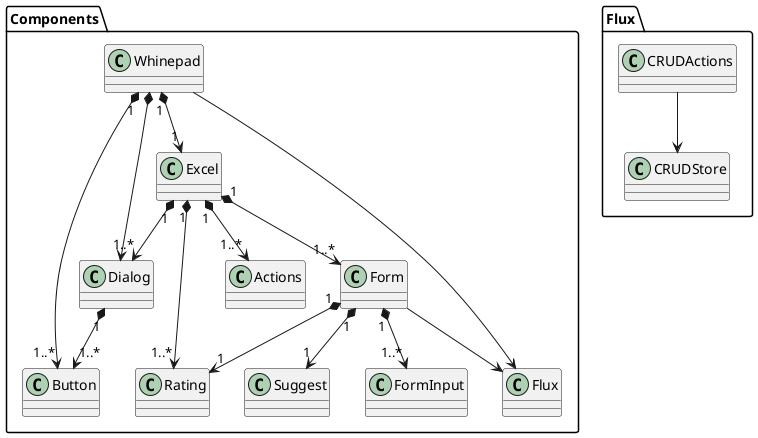 @startuml

package Components {
  Whinepad "1"*-->"1..*" Button
  Whinepad "1"*-->"1" Excel
  Whinepad *--> Dialog
  Excel "1"*-->"1..*" Dialog
  Excel "1"*-->"1..*" Form
  Excel "1"*-->"1..*" Actions
  Excel "1"*-->"1..*" Rating
  Dialog "1"*-->"1..*" Button
  Form "1"*-->"1..*" FormInput
  Form "1"*-->"1" Suggest
  Form "1"*-->"1" Rating
  Whinepad --> Flux
  Form --> Flux
}

package Flux {
  class CRUDStore
  class CRUDActions
  CRUDActions --> CRUDStore
}
@enduml